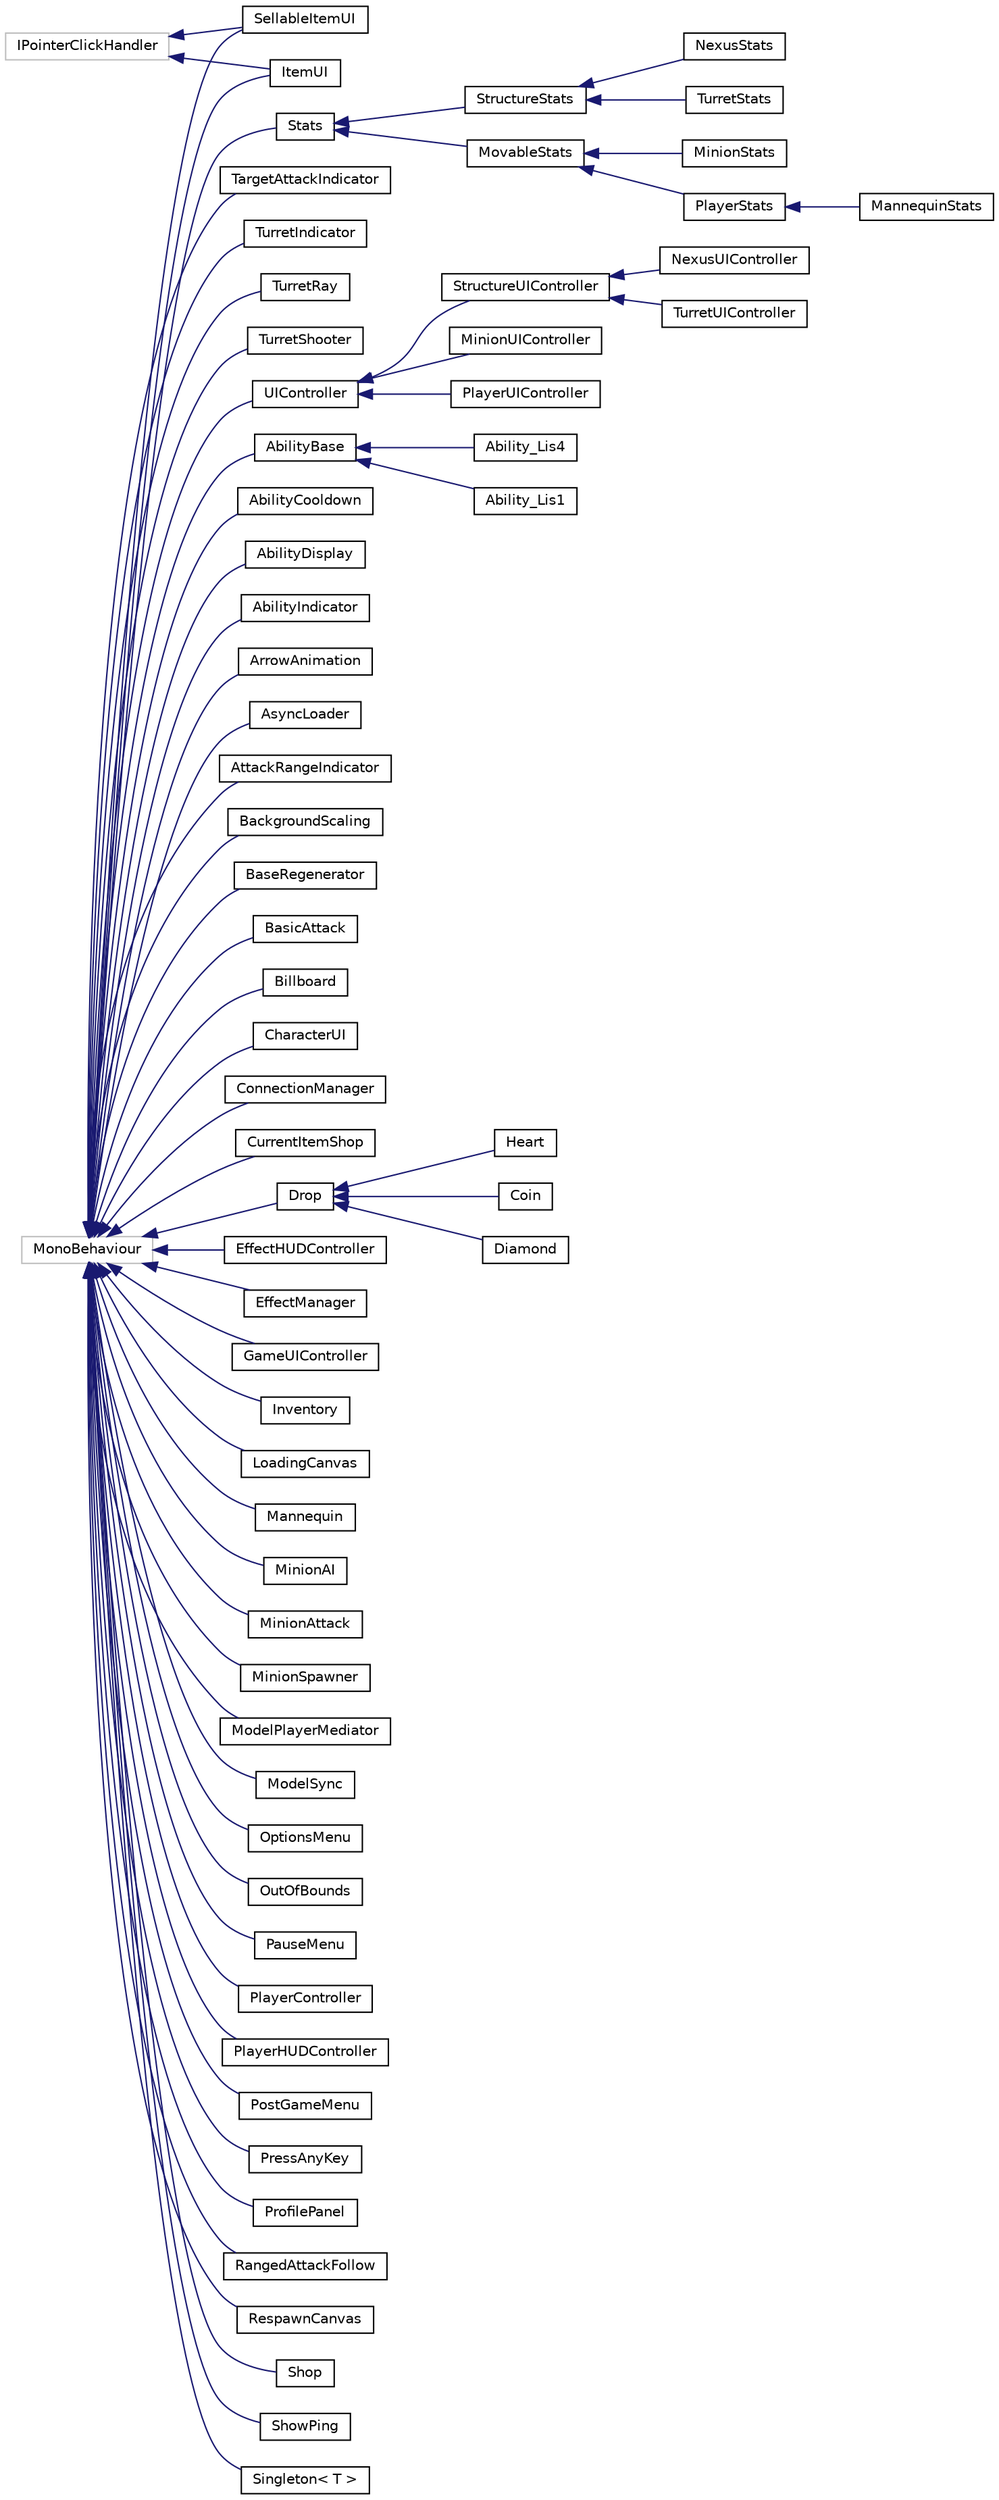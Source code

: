 digraph "Jerarquia Gràfica de la Classe"
{
 // INTERACTIVE_SVG=YES
 // LATEX_PDF_SIZE
  edge [fontname="Helvetica",fontsize="10",labelfontname="Helvetica",labelfontsize="10"];
  node [fontname="Helvetica",fontsize="10",shape=record];
  rankdir="LR";
  Node3 [label="IPointerClickHandler",height=0.2,width=0.4,color="grey75", fillcolor="white", style="filled",tooltip=" "];
  Node3 -> Node0 [dir="back",color="midnightblue",fontsize="10",style="solid",fontname="Helvetica"];
  Node0 [label="ItemUI",height=0.2,width=0.4,color="black", fillcolor="white", style="filled",URL="$class_item_u_i.html",tooltip=" "];
  Node3 -> Node5 [dir="back",color="midnightblue",fontsize="10",style="solid",fontname="Helvetica"];
  Node5 [label="SellableItemUI",height=0.2,width=0.4,color="black", fillcolor="white", style="filled",URL="$class_sellable_item_u_i.html",tooltip=" "];
  Node8 [label="MonoBehaviour",height=0.2,width=0.4,color="grey75", fillcolor="white", style="filled",tooltip=" "];
  Node8 -> Node9 [dir="back",color="midnightblue",fontsize="10",style="solid",fontname="Helvetica"];
  Node9 [label="AbilityBase",height=0.2,width=0.4,color="black", fillcolor="white", style="filled",URL="$class_ability_base.html",tooltip="Base class for all the Ability_Instanciable prefab scripts."];
  Node9 -> Node10 [dir="back",color="midnightblue",fontsize="10",style="solid",fontname="Helvetica"];
  Node10 [label="Ability_Lis1",height=0.2,width=0.4,color="black", fillcolor="white", style="filled",URL="$class_ability___lis1.html",tooltip=" "];
  Node9 -> Node11 [dir="back",color="midnightblue",fontsize="10",style="solid",fontname="Helvetica"];
  Node11 [label="Ability_Lis4",height=0.2,width=0.4,color="black", fillcolor="white", style="filled",URL="$class_ability___lis4.html",tooltip=" "];
  Node8 -> Node12 [dir="back",color="midnightblue",fontsize="10",style="solid",fontname="Helvetica"];
  Node12 [label="AbilityCooldown",height=0.2,width=0.4,color="black", fillcolor="white", style="filled",URL="$class_ability_cooldown.html",tooltip=" "];
  Node8 -> Node13 [dir="back",color="midnightblue",fontsize="10",style="solid",fontname="Helvetica"];
  Node13 [label="AbilityDisplay",height=0.2,width=0.4,color="black", fillcolor="white", style="filled",URL="$class_ability_display.html",tooltip=" "];
  Node8 -> Node14 [dir="back",color="midnightblue",fontsize="10",style="solid",fontname="Helvetica"];
  Node14 [label="AbilityIndicator",height=0.2,width=0.4,color="black", fillcolor="white", style="filled",URL="$class_ability_indicator.html",tooltip=" "];
  Node8 -> Node15 [dir="back",color="midnightblue",fontsize="10",style="solid",fontname="Helvetica"];
  Node15 [label="ArrowAnimation",height=0.2,width=0.4,color="black", fillcolor="white", style="filled",URL="$class_arrow_animation.html",tooltip=" "];
  Node8 -> Node16 [dir="back",color="midnightblue",fontsize="10",style="solid",fontname="Helvetica"];
  Node16 [label="AsyncLoader",height=0.2,width=0.4,color="black", fillcolor="white", style="filled",URL="$class_async_loader.html",tooltip=" "];
  Node8 -> Node17 [dir="back",color="midnightblue",fontsize="10",style="solid",fontname="Helvetica"];
  Node17 [label="AttackRangeIndicator",height=0.2,width=0.4,color="black", fillcolor="white", style="filled",URL="$class_attack_range_indicator.html",tooltip="Script that shows and hides the Range Indicator of the basic attack."];
  Node8 -> Node18 [dir="back",color="midnightblue",fontsize="10",style="solid",fontname="Helvetica"];
  Node18 [label="BackgroundScaling",height=0.2,width=0.4,color="black", fillcolor="white", style="filled",URL="$class_background_scaling.html",tooltip="Image Scaling effect driven by a simple Sin equation."];
  Node8 -> Node19 [dir="back",color="midnightblue",fontsize="10",style="solid",fontname="Helvetica"];
  Node19 [label="BaseRegenerator",height=0.2,width=0.4,color="black", fillcolor="white", style="filled",URL="$class_base_regenerator.html",tooltip=" "];
  Node8 -> Node20 [dir="back",color="midnightblue",fontsize="10",style="solid",fontname="Helvetica"];
  Node20 [label="BasicAttack",height=0.2,width=0.4,color="black", fillcolor="white", style="filled",URL="$class_basic_attack.html",tooltip=" "];
  Node8 -> Node21 [dir="back",color="midnightblue",fontsize="10",style="solid",fontname="Helvetica"];
  Node21 [label="Billboard",height=0.2,width=0.4,color="black", fillcolor="white", style="filled",URL="$class_billboard.html",tooltip=" "];
  Node8 -> Node22 [dir="back",color="midnightblue",fontsize="10",style="solid",fontname="Helvetica"];
  Node22 [label="CharacterUI",height=0.2,width=0.4,color="black", fillcolor="white", style="filled",URL="$class_character_u_i.html",tooltip=" "];
  Node8 -> Node23 [dir="back",color="midnightblue",fontsize="10",style="solid",fontname="Helvetica"];
  Node23 [label="ConnectionManager",height=0.2,width=0.4,color="black", fillcolor="white", style="filled",URL="$class_connection_manager.html",tooltip=" "];
  Node8 -> Node24 [dir="back",color="midnightblue",fontsize="10",style="solid",fontname="Helvetica"];
  Node24 [label="CurrentItemShop",height=0.2,width=0.4,color="black", fillcolor="white", style="filled",URL="$class_current_item_shop.html",tooltip=" "];
  Node8 -> Node25 [dir="back",color="midnightblue",fontsize="10",style="solid",fontname="Helvetica"];
  Node25 [label="Drop",height=0.2,width=0.4,color="black", fillcolor="white", style="filled",URL="$class_drop.html",tooltip=" "];
  Node25 -> Node26 [dir="back",color="midnightblue",fontsize="10",style="solid",fontname="Helvetica"];
  Node26 [label="Coin",height=0.2,width=0.4,color="black", fillcolor="white", style="filled",URL="$class_coin.html",tooltip=" "];
  Node25 -> Node27 [dir="back",color="midnightblue",fontsize="10",style="solid",fontname="Helvetica"];
  Node27 [label="Diamond",height=0.2,width=0.4,color="black", fillcolor="white", style="filled",URL="$class_diamond.html",tooltip=" "];
  Node25 -> Node28 [dir="back",color="midnightblue",fontsize="10",style="solid",fontname="Helvetica"];
  Node28 [label="Heart",height=0.2,width=0.4,color="black", fillcolor="white", style="filled",URL="$class_heart.html",tooltip=" "];
  Node8 -> Node29 [dir="back",color="midnightblue",fontsize="10",style="solid",fontname="Helvetica"];
  Node29 [label="EffectHUDController",height=0.2,width=0.4,color="black", fillcolor="white", style="filled",URL="$class_effect_h_u_d_controller.html",tooltip=" "];
  Node8 -> Node30 [dir="back",color="midnightblue",fontsize="10",style="solid",fontname="Helvetica"];
  Node30 [label="EffectManager",height=0.2,width=0.4,color="black", fillcolor="white", style="filled",URL="$class_effect_manager.html",tooltip=" "];
  Node8 -> Node31 [dir="back",color="midnightblue",fontsize="10",style="solid",fontname="Helvetica"];
  Node31 [label="GameUIController",height=0.2,width=0.4,color="black", fillcolor="white", style="filled",URL="$class_game_u_i_controller.html",tooltip=" "];
  Node8 -> Node32 [dir="back",color="midnightblue",fontsize="10",style="solid",fontname="Helvetica"];
  Node32 [label="Inventory",height=0.2,width=0.4,color="black", fillcolor="white", style="filled",URL="$class_inventory.html",tooltip=" "];
  Node8 -> Node0 [dir="back",color="midnightblue",fontsize="10",style="solid",fontname="Helvetica"];
  Node8 -> Node33 [dir="back",color="midnightblue",fontsize="10",style="solid",fontname="Helvetica"];
  Node33 [label="LoadingCanvas",height=0.2,width=0.4,color="black", fillcolor="white", style="filled",URL="$class_loading_canvas.html",tooltip=" "];
  Node8 -> Node34 [dir="back",color="midnightblue",fontsize="10",style="solid",fontname="Helvetica"];
  Node34 [label="Mannequin",height=0.2,width=0.4,color="black", fillcolor="white", style="filled",URL="$class_mannequin.html",tooltip=" "];
  Node8 -> Node35 [dir="back",color="midnightblue",fontsize="10",style="solid",fontname="Helvetica"];
  Node35 [label="MinionAI",height=0.2,width=0.4,color="black", fillcolor="white", style="filled",URL="$class_minion_a_i.html",tooltip=" "];
  Node8 -> Node36 [dir="back",color="midnightblue",fontsize="10",style="solid",fontname="Helvetica"];
  Node36 [label="MinionAttack",height=0.2,width=0.4,color="black", fillcolor="white", style="filled",URL="$class_minion_attack.html",tooltip=" "];
  Node8 -> Node37 [dir="back",color="midnightblue",fontsize="10",style="solid",fontname="Helvetica"];
  Node37 [label="MinionSpawner",height=0.2,width=0.4,color="black", fillcolor="white", style="filled",URL="$class_minion_spawner.html",tooltip=" "];
  Node8 -> Node38 [dir="back",color="midnightblue",fontsize="10",style="solid",fontname="Helvetica"];
  Node38 [label="ModelPlayerMediator",height=0.2,width=0.4,color="black", fillcolor="white", style="filled",URL="$class_model_player_mediator.html",tooltip=" "];
  Node8 -> Node39 [dir="back",color="midnightblue",fontsize="10",style="solid",fontname="Helvetica"];
  Node39 [label="ModelSync",height=0.2,width=0.4,color="black", fillcolor="white", style="filled",URL="$class_model_sync.html",tooltip=" "];
  Node8 -> Node40 [dir="back",color="midnightblue",fontsize="10",style="solid",fontname="Helvetica"];
  Node40 [label="OptionsMenu",height=0.2,width=0.4,color="black", fillcolor="white", style="filled",URL="$class_options_menu.html",tooltip=" "];
  Node8 -> Node41 [dir="back",color="midnightblue",fontsize="10",style="solid",fontname="Helvetica"];
  Node41 [label="OutOfBounds",height=0.2,width=0.4,color="black", fillcolor="white", style="filled",URL="$class_out_of_bounds.html",tooltip=" "];
  Node8 -> Node42 [dir="back",color="midnightblue",fontsize="10",style="solid",fontname="Helvetica"];
  Node42 [label="PauseMenu",height=0.2,width=0.4,color="black", fillcolor="white", style="filled",URL="$class_pause_menu.html",tooltip=" "];
  Node8 -> Node43 [dir="back",color="midnightblue",fontsize="10",style="solid",fontname="Helvetica"];
  Node43 [label="PlayerController",height=0.2,width=0.4,color="black", fillcolor="white", style="filled",URL="$class_player_controller.html",tooltip="Player Controller is the main class that handles all the movement of the Player."];
  Node8 -> Node44 [dir="back",color="midnightblue",fontsize="10",style="solid",fontname="Helvetica"];
  Node44 [label="PlayerHUDController",height=0.2,width=0.4,color="black", fillcolor="white", style="filled",URL="$class_player_h_u_d_controller.html",tooltip=" "];
  Node8 -> Node45 [dir="back",color="midnightblue",fontsize="10",style="solid",fontname="Helvetica"];
  Node45 [label="PostGameMenu",height=0.2,width=0.4,color="black", fillcolor="white", style="filled",URL="$class_post_game_menu.html",tooltip=" "];
  Node8 -> Node46 [dir="back",color="midnightblue",fontsize="10",style="solid",fontname="Helvetica"];
  Node46 [label="PressAnyKey",height=0.2,width=0.4,color="black", fillcolor="white", style="filled",URL="$class_press_any_key.html",tooltip="Detects when the player pressed any key and connects to the server accordingly."];
  Node8 -> Node47 [dir="back",color="midnightblue",fontsize="10",style="solid",fontname="Helvetica"];
  Node47 [label="ProfilePanel",height=0.2,width=0.4,color="black", fillcolor="white", style="filled",URL="$class_profile_panel.html",tooltip=" "];
  Node8 -> Node48 [dir="back",color="midnightblue",fontsize="10",style="solid",fontname="Helvetica"];
  Node48 [label="RangedAttackFollow",height=0.2,width=0.4,color="black", fillcolor="white", style="filled",URL="$class_ranged_attack_follow.html",tooltip=" "];
  Node8 -> Node49 [dir="back",color="midnightblue",fontsize="10",style="solid",fontname="Helvetica"];
  Node49 [label="RespawnCanvas",height=0.2,width=0.4,color="black", fillcolor="white", style="filled",URL="$class_respawn_canvas.html",tooltip=" "];
  Node8 -> Node5 [dir="back",color="midnightblue",fontsize="10",style="solid",fontname="Helvetica"];
  Node8 -> Node50 [dir="back",color="midnightblue",fontsize="10",style="solid",fontname="Helvetica"];
  Node50 [label="Shop",height=0.2,width=0.4,color="black", fillcolor="white", style="filled",URL="$class_shop.html",tooltip=" "];
  Node8 -> Node51 [dir="back",color="midnightblue",fontsize="10",style="solid",fontname="Helvetica"];
  Node51 [label="ShowPing",height=0.2,width=0.4,color="black", fillcolor="white", style="filled",URL="$class_show_ping.html",tooltip=" "];
  Node8 -> Node52 [dir="back",color="midnightblue",fontsize="10",style="solid",fontname="Helvetica"];
  Node52 [label="Singleton\< T \>",height=0.2,width=0.4,color="black", fillcolor="white", style="filled",URL="$class_singleton.html",tooltip="Singleton Base class."];
  Node8 -> Node53 [dir="back",color="midnightblue",fontsize="10",style="solid",fontname="Helvetica"];
  Node53 [label="Stats",height=0.2,width=0.4,color="black", fillcolor="white", style="filled",URL="$class_stats.html",tooltip=" "];
  Node53 -> Node54 [dir="back",color="midnightblue",fontsize="10",style="solid",fontname="Helvetica"];
  Node54 [label="MovableStats",height=0.2,width=0.4,color="black", fillcolor="white", style="filled",URL="$class_movable_stats.html",tooltip=" "];
  Node54 -> Node55 [dir="back",color="midnightblue",fontsize="10",style="solid",fontname="Helvetica"];
  Node55 [label="MinionStats",height=0.2,width=0.4,color="black", fillcolor="white", style="filled",URL="$class_minion_stats.html",tooltip="Minion Stats is the main class that controls all the Minion Statistics for every Minion entity within..."];
  Node54 -> Node56 [dir="back",color="midnightblue",fontsize="10",style="solid",fontname="Helvetica"];
  Node56 [label="PlayerStats",height=0.2,width=0.4,color="black", fillcolor="white", style="filled",URL="$class_player_stats.html",tooltip="Player Stats is the main class that controls all the Player Statistics in all time in the game execut..."];
  Node56 -> Node57 [dir="back",color="midnightblue",fontsize="10",style="solid",fontname="Helvetica"];
  Node57 [label="MannequinStats",height=0.2,width=0.4,color="black", fillcolor="white", style="filled",URL="$class_mannequin_stats.html",tooltip=" "];
  Node53 -> Node58 [dir="back",color="midnightblue",fontsize="10",style="solid",fontname="Helvetica"];
  Node58 [label="StructureStats",height=0.2,width=0.4,color="black", fillcolor="white", style="filled",URL="$class_structure_stats.html",tooltip=" "];
  Node58 -> Node59 [dir="back",color="midnightblue",fontsize="10",style="solid",fontname="Helvetica"];
  Node59 [label="NexusStats",height=0.2,width=0.4,color="black", fillcolor="white", style="filled",URL="$class_nexus_stats.html",tooltip=" "];
  Node58 -> Node60 [dir="back",color="midnightblue",fontsize="10",style="solid",fontname="Helvetica"];
  Node60 [label="TurretStats",height=0.2,width=0.4,color="black", fillcolor="white", style="filled",URL="$class_turret_stats.html",tooltip=" "];
  Node8 -> Node61 [dir="back",color="midnightblue",fontsize="10",style="solid",fontname="Helvetica"];
  Node61 [label="TargetAttackIndicator",height=0.2,width=0.4,color="black", fillcolor="white", style="filled",URL="$class_target_attack_indicator.html",tooltip=" "];
  Node8 -> Node62 [dir="back",color="midnightblue",fontsize="10",style="solid",fontname="Helvetica"];
  Node62 [label="TurretIndicator",height=0.2,width=0.4,color="black", fillcolor="white", style="filled",URL="$class_turret_indicator.html",tooltip=" "];
  Node8 -> Node63 [dir="back",color="midnightblue",fontsize="10",style="solid",fontname="Helvetica"];
  Node63 [label="TurretRay",height=0.2,width=0.4,color="black", fillcolor="white", style="filled",URL="$class_turret_ray.html",tooltip=" "];
  Node8 -> Node64 [dir="back",color="midnightblue",fontsize="10",style="solid",fontname="Helvetica"];
  Node64 [label="TurretShooter",height=0.2,width=0.4,color="black", fillcolor="white", style="filled",URL="$class_turret_shooter.html",tooltip="This detects all the nearby attackable entities and shoots them if they are from the enemy team."];
  Node8 -> Node65 [dir="back",color="midnightblue",fontsize="10",style="solid",fontname="Helvetica"];
  Node65 [label="UIController",height=0.2,width=0.4,color="black", fillcolor="white", style="filled",URL="$class_u_i_controller.html",tooltip="Base abstract class for all the entities that have UI and Stats in the game."];
  Node65 -> Node66 [dir="back",color="midnightblue",fontsize="10",style="solid",fontname="Helvetica"];
  Node66 [label="MinionUIController",height=0.2,width=0.4,color="black", fillcolor="white", style="filled",URL="$class_minion_u_i_controller.html",tooltip="UIController for all the Minion entities of the game."];
  Node65 -> Node67 [dir="back",color="midnightblue",fontsize="10",style="solid",fontname="Helvetica"];
  Node67 [label="PlayerUIController",height=0.2,width=0.4,color="black", fillcolor="white", style="filled",URL="$class_player_u_i_controller.html",tooltip="UI Controller for the Player Stats"];
  Node65 -> Node68 [dir="back",color="midnightblue",fontsize="10",style="solid",fontname="Helvetica"];
  Node68 [label="StructureUIController",height=0.2,width=0.4,color="black", fillcolor="white", style="filled",URL="$class_structure_u_i_controller.html",tooltip=" "];
  Node68 -> Node69 [dir="back",color="midnightblue",fontsize="10",style="solid",fontname="Helvetica"];
  Node69 [label="NexusUIController",height=0.2,width=0.4,color="black", fillcolor="white", style="filled",URL="$class_nexus_u_i_controller.html",tooltip=" "];
  Node68 -> Node70 [dir="back",color="midnightblue",fontsize="10",style="solid",fontname="Helvetica"];
  Node70 [label="TurretUIController",height=0.2,width=0.4,color="black", fillcolor="white", style="filled",URL="$class_turret_u_i_controller.html",tooltip=" "];
}
